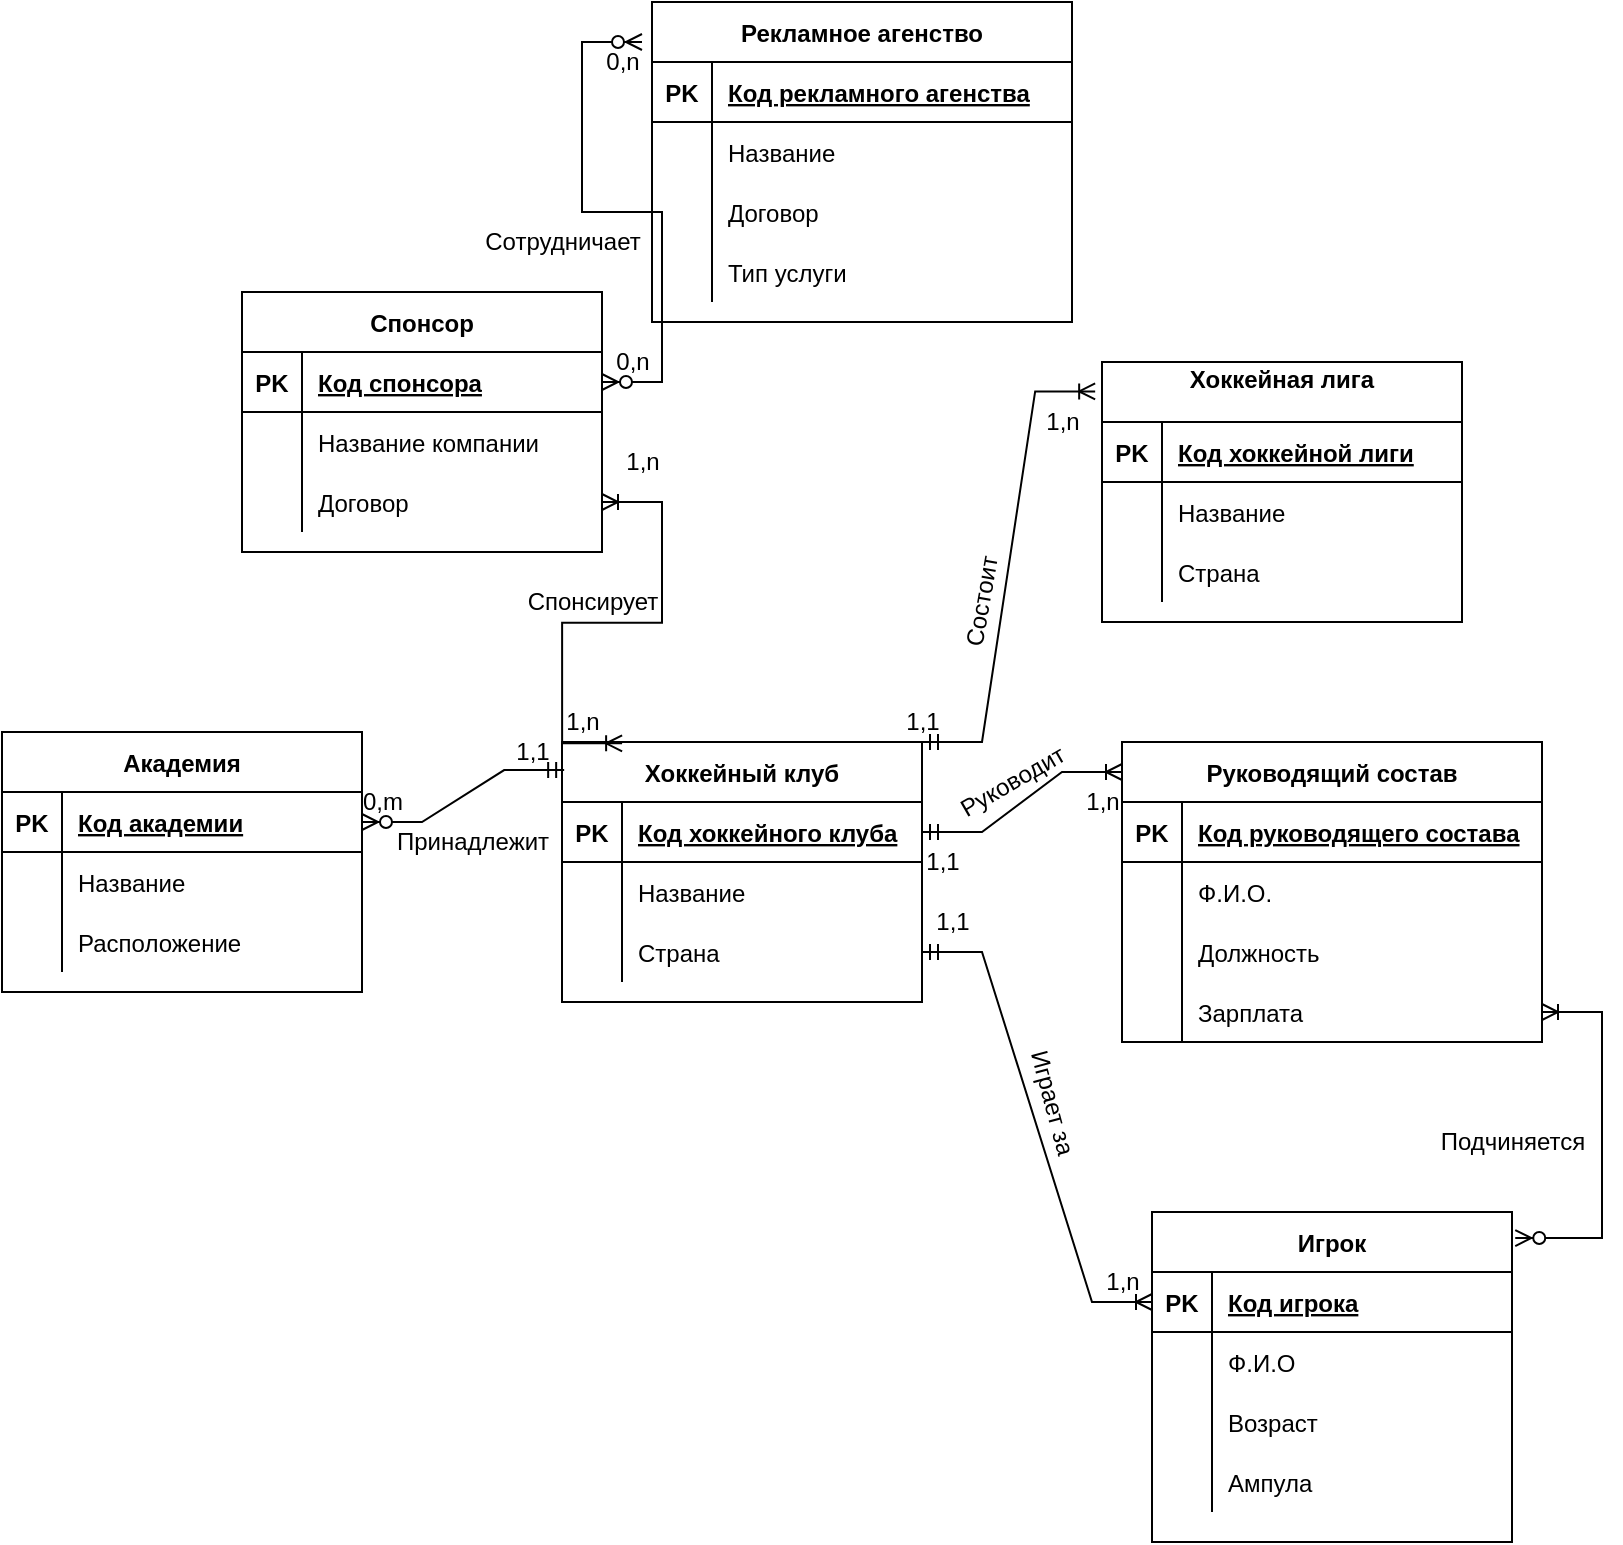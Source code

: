 <mxfile version="15.8.6" type="github">
  <diagram id="R2lEEEUBdFMjLlhIrx00" name="Page-1">
    <mxGraphModel dx="769" dy="1511" grid="1" gridSize="10" guides="1" tooltips="1" connect="1" arrows="1" fold="1" page="1" pageScale="1" pageWidth="850" pageHeight="1100" math="0" shadow="0" extFonts="Permanent Marker^https://fonts.googleapis.com/css?family=Permanent+Marker">
      <root>
        <mxCell id="0" />
        <mxCell id="1" parent="0" />
        <mxCell id="8JqUZd0nrEBMkgDKXzYy-49" style="edgeStyle=entityRelationEdgeStyle;rounded=0;orthogonalLoop=1;jettySize=auto;html=1;exitX=1;exitY=0;exitDx=0;exitDy=0;entryX=-0.019;entryY=0.113;entryDx=0;entryDy=0;entryPerimeter=0;fontSize=12;startArrow=ERmandOne;endArrow=ERoneToMany;metaEdit=1;" edge="1" parent="1" source="8JqUZd0nrEBMkgDKXzYy-16" target="8JqUZd0nrEBMkgDKXzYy-30">
          <mxGeometry relative="1" as="geometry" />
        </mxCell>
        <object label="Хоккейный клуб" вапвап="ывафыва" id="8JqUZd0nrEBMkgDKXzYy-16">
          <mxCell style="shape=table;startSize=30;container=1;collapsible=1;childLayout=tableLayout;fixedRows=1;rowLines=0;fontStyle=1;align=center;resizeLast=1;" vertex="1" parent="1">
            <mxGeometry x="1110" y="-160" width="180" height="130" as="geometry" />
          </mxCell>
        </object>
        <mxCell id="8JqUZd0nrEBMkgDKXzYy-17" value="" style="shape=partialRectangle;collapsible=0;dropTarget=0;pointerEvents=0;fillColor=none;top=0;left=0;bottom=1;right=0;points=[[0,0.5],[1,0.5]];portConstraint=eastwest;" vertex="1" parent="8JqUZd0nrEBMkgDKXzYy-16">
          <mxGeometry y="30" width="180" height="30" as="geometry" />
        </mxCell>
        <mxCell id="8JqUZd0nrEBMkgDKXzYy-18" value="PK" style="shape=partialRectangle;connectable=0;fillColor=none;top=0;left=0;bottom=0;right=0;fontStyle=1;overflow=hidden;" vertex="1" parent="8JqUZd0nrEBMkgDKXzYy-17">
          <mxGeometry width="30" height="30" as="geometry">
            <mxRectangle width="30" height="30" as="alternateBounds" />
          </mxGeometry>
        </mxCell>
        <mxCell id="8JqUZd0nrEBMkgDKXzYy-19" value="Код хоккейного клуба" style="shape=partialRectangle;connectable=0;fillColor=none;top=0;left=0;bottom=0;right=0;align=left;spacingLeft=6;fontStyle=5;overflow=hidden;" vertex="1" parent="8JqUZd0nrEBMkgDKXzYy-17">
          <mxGeometry x="30" width="150" height="30" as="geometry">
            <mxRectangle width="150" height="30" as="alternateBounds" />
          </mxGeometry>
        </mxCell>
        <mxCell id="8JqUZd0nrEBMkgDKXzYy-20" value="" style="shape=partialRectangle;collapsible=0;dropTarget=0;pointerEvents=0;fillColor=none;top=0;left=0;bottom=0;right=0;points=[[0,0.5],[1,0.5]];portConstraint=eastwest;" vertex="1" parent="8JqUZd0nrEBMkgDKXzYy-16">
          <mxGeometry y="60" width="180" height="30" as="geometry" />
        </mxCell>
        <mxCell id="8JqUZd0nrEBMkgDKXzYy-21" value="" style="shape=partialRectangle;connectable=0;fillColor=none;top=0;left=0;bottom=0;right=0;editable=1;overflow=hidden;" vertex="1" parent="8JqUZd0nrEBMkgDKXzYy-20">
          <mxGeometry width="30" height="30" as="geometry">
            <mxRectangle width="30" height="30" as="alternateBounds" />
          </mxGeometry>
        </mxCell>
        <mxCell id="8JqUZd0nrEBMkgDKXzYy-22" value="Название" style="shape=partialRectangle;connectable=0;fillColor=none;top=0;left=0;bottom=0;right=0;align=left;spacingLeft=6;overflow=hidden;" vertex="1" parent="8JqUZd0nrEBMkgDKXzYy-20">
          <mxGeometry x="30" width="150" height="30" as="geometry">
            <mxRectangle width="150" height="30" as="alternateBounds" />
          </mxGeometry>
        </mxCell>
        <mxCell id="8JqUZd0nrEBMkgDKXzYy-23" value="" style="shape=partialRectangle;collapsible=0;dropTarget=0;pointerEvents=0;fillColor=none;top=0;left=0;bottom=0;right=0;points=[[0,0.5],[1,0.5]];portConstraint=eastwest;" vertex="1" parent="8JqUZd0nrEBMkgDKXzYy-16">
          <mxGeometry y="90" width="180" height="30" as="geometry" />
        </mxCell>
        <mxCell id="8JqUZd0nrEBMkgDKXzYy-24" value="" style="shape=partialRectangle;connectable=0;fillColor=none;top=0;left=0;bottom=0;right=0;editable=1;overflow=hidden;" vertex="1" parent="8JqUZd0nrEBMkgDKXzYy-23">
          <mxGeometry width="30" height="30" as="geometry">
            <mxRectangle width="30" height="30" as="alternateBounds" />
          </mxGeometry>
        </mxCell>
        <mxCell id="8JqUZd0nrEBMkgDKXzYy-25" value="Страна" style="shape=partialRectangle;connectable=0;fillColor=none;top=0;left=0;bottom=0;right=0;align=left;spacingLeft=6;overflow=hidden;" vertex="1" parent="8JqUZd0nrEBMkgDKXzYy-23">
          <mxGeometry x="30" width="150" height="30" as="geometry">
            <mxRectangle width="150" height="30" as="alternateBounds" />
          </mxGeometry>
        </mxCell>
        <mxCell id="8JqUZd0nrEBMkgDKXzYy-30" value="Хоккейная лига&#xa;" style="shape=table;startSize=30;container=1;collapsible=1;childLayout=tableLayout;fixedRows=1;rowLines=0;fontStyle=1;align=center;resizeLast=1;" vertex="1" parent="1">
          <mxGeometry x="1380" y="-350" width="180" height="130" as="geometry" />
        </mxCell>
        <mxCell id="8JqUZd0nrEBMkgDKXzYy-31" value="" style="shape=partialRectangle;collapsible=0;dropTarget=0;pointerEvents=0;fillColor=none;top=0;left=0;bottom=1;right=0;points=[[0,0.5],[1,0.5]];portConstraint=eastwest;" vertex="1" parent="8JqUZd0nrEBMkgDKXzYy-30">
          <mxGeometry y="30" width="180" height="30" as="geometry" />
        </mxCell>
        <mxCell id="8JqUZd0nrEBMkgDKXzYy-32" value="PK" style="shape=partialRectangle;connectable=0;fillColor=none;top=0;left=0;bottom=0;right=0;fontStyle=1;overflow=hidden;" vertex="1" parent="8JqUZd0nrEBMkgDKXzYy-31">
          <mxGeometry width="30" height="30" as="geometry">
            <mxRectangle width="30" height="30" as="alternateBounds" />
          </mxGeometry>
        </mxCell>
        <mxCell id="8JqUZd0nrEBMkgDKXzYy-33" value="Код хоккейной лиги" style="shape=partialRectangle;connectable=0;fillColor=none;top=0;left=0;bottom=0;right=0;align=left;spacingLeft=6;fontStyle=5;overflow=hidden;" vertex="1" parent="8JqUZd0nrEBMkgDKXzYy-31">
          <mxGeometry x="30" width="150" height="30" as="geometry">
            <mxRectangle width="150" height="30" as="alternateBounds" />
          </mxGeometry>
        </mxCell>
        <mxCell id="8JqUZd0nrEBMkgDKXzYy-34" value="" style="shape=partialRectangle;collapsible=0;dropTarget=0;pointerEvents=0;fillColor=none;top=0;left=0;bottom=0;right=0;points=[[0,0.5],[1,0.5]];portConstraint=eastwest;" vertex="1" parent="8JqUZd0nrEBMkgDKXzYy-30">
          <mxGeometry y="60" width="180" height="30" as="geometry" />
        </mxCell>
        <mxCell id="8JqUZd0nrEBMkgDKXzYy-35" value="" style="shape=partialRectangle;connectable=0;fillColor=none;top=0;left=0;bottom=0;right=0;editable=1;overflow=hidden;" vertex="1" parent="8JqUZd0nrEBMkgDKXzYy-34">
          <mxGeometry width="30" height="30" as="geometry">
            <mxRectangle width="30" height="30" as="alternateBounds" />
          </mxGeometry>
        </mxCell>
        <mxCell id="8JqUZd0nrEBMkgDKXzYy-36" value="Название" style="shape=partialRectangle;connectable=0;fillColor=none;top=0;left=0;bottom=0;right=0;align=left;spacingLeft=6;overflow=hidden;" vertex="1" parent="8JqUZd0nrEBMkgDKXzYy-34">
          <mxGeometry x="30" width="150" height="30" as="geometry">
            <mxRectangle width="150" height="30" as="alternateBounds" />
          </mxGeometry>
        </mxCell>
        <mxCell id="8JqUZd0nrEBMkgDKXzYy-37" value="" style="shape=partialRectangle;collapsible=0;dropTarget=0;pointerEvents=0;fillColor=none;top=0;left=0;bottom=0;right=0;points=[[0,0.5],[1,0.5]];portConstraint=eastwest;" vertex="1" parent="8JqUZd0nrEBMkgDKXzYy-30">
          <mxGeometry y="90" width="180" height="30" as="geometry" />
        </mxCell>
        <mxCell id="8JqUZd0nrEBMkgDKXzYy-38" value="" style="shape=partialRectangle;connectable=0;fillColor=none;top=0;left=0;bottom=0;right=0;editable=1;overflow=hidden;" vertex="1" parent="8JqUZd0nrEBMkgDKXzYy-37">
          <mxGeometry width="30" height="30" as="geometry">
            <mxRectangle width="30" height="30" as="alternateBounds" />
          </mxGeometry>
        </mxCell>
        <mxCell id="8JqUZd0nrEBMkgDKXzYy-39" value="Страна" style="shape=partialRectangle;connectable=0;fillColor=none;top=0;left=0;bottom=0;right=0;align=left;spacingLeft=6;overflow=hidden;" vertex="1" parent="8JqUZd0nrEBMkgDKXzYy-37">
          <mxGeometry x="30" width="150" height="30" as="geometry">
            <mxRectangle width="150" height="30" as="alternateBounds" />
          </mxGeometry>
        </mxCell>
        <mxCell id="8JqUZd0nrEBMkgDKXzYy-53" value="1,n" style="text;html=1;align=center;verticalAlign=middle;resizable=0;points=[];autosize=1;strokeColor=none;fillColor=none;fontSize=12;" vertex="1" parent="1">
          <mxGeometry x="1345" y="-330" width="30" height="20" as="geometry" />
        </mxCell>
        <mxCell id="8JqUZd0nrEBMkgDKXzYy-54" value="1,1" style="text;html=1;align=center;verticalAlign=middle;resizable=0;points=[];autosize=1;strokeColor=none;fillColor=none;fontSize=12;" vertex="1" parent="1">
          <mxGeometry x="1275" y="-180" width="30" height="20" as="geometry" />
        </mxCell>
        <mxCell id="8JqUZd0nrEBMkgDKXzYy-59" value="Состоит" style="text;html=1;align=center;verticalAlign=middle;resizable=0;points=[];autosize=1;strokeColor=none;fillColor=none;fontSize=12;rotation=-80;" vertex="1" parent="1">
          <mxGeometry x="1290" y="-240" width="60" height="20" as="geometry" />
        </mxCell>
        <mxCell id="8JqUZd0nrEBMkgDKXzYy-60" value="Руководящий состав" style="shape=table;startSize=30;container=1;collapsible=1;childLayout=tableLayout;fixedRows=1;rowLines=0;fontStyle=1;align=center;resizeLast=1;fontSize=12;" vertex="1" parent="1">
          <mxGeometry x="1390" y="-160" width="210" height="150" as="geometry" />
        </mxCell>
        <mxCell id="8JqUZd0nrEBMkgDKXzYy-61" value="" style="shape=partialRectangle;collapsible=0;dropTarget=0;pointerEvents=0;fillColor=none;top=0;left=0;bottom=1;right=0;points=[[0,0.5],[1,0.5]];portConstraint=eastwest;fontSize=12;" vertex="1" parent="8JqUZd0nrEBMkgDKXzYy-60">
          <mxGeometry y="30" width="210" height="30" as="geometry" />
        </mxCell>
        <mxCell id="8JqUZd0nrEBMkgDKXzYy-62" value="PK" style="shape=partialRectangle;connectable=0;fillColor=none;top=0;left=0;bottom=0;right=0;fontStyle=1;overflow=hidden;fontSize=12;" vertex="1" parent="8JqUZd0nrEBMkgDKXzYy-61">
          <mxGeometry width="30" height="30" as="geometry">
            <mxRectangle width="30" height="30" as="alternateBounds" />
          </mxGeometry>
        </mxCell>
        <mxCell id="8JqUZd0nrEBMkgDKXzYy-63" value="Код руководящего состава" style="shape=partialRectangle;connectable=0;fillColor=none;top=0;left=0;bottom=0;right=0;align=left;spacingLeft=6;fontStyle=5;overflow=hidden;fontSize=12;" vertex="1" parent="8JqUZd0nrEBMkgDKXzYy-61">
          <mxGeometry x="30" width="180" height="30" as="geometry">
            <mxRectangle width="180" height="30" as="alternateBounds" />
          </mxGeometry>
        </mxCell>
        <mxCell id="8JqUZd0nrEBMkgDKXzYy-64" value="" style="shape=partialRectangle;collapsible=0;dropTarget=0;pointerEvents=0;fillColor=none;top=0;left=0;bottom=0;right=0;points=[[0,0.5],[1,0.5]];portConstraint=eastwest;fontSize=12;" vertex="1" parent="8JqUZd0nrEBMkgDKXzYy-60">
          <mxGeometry y="60" width="210" height="30" as="geometry" />
        </mxCell>
        <mxCell id="8JqUZd0nrEBMkgDKXzYy-65" value="" style="shape=partialRectangle;connectable=0;fillColor=none;top=0;left=0;bottom=0;right=0;editable=1;overflow=hidden;fontSize=12;" vertex="1" parent="8JqUZd0nrEBMkgDKXzYy-64">
          <mxGeometry width="30" height="30" as="geometry">
            <mxRectangle width="30" height="30" as="alternateBounds" />
          </mxGeometry>
        </mxCell>
        <mxCell id="8JqUZd0nrEBMkgDKXzYy-66" value="Ф.И.О." style="shape=partialRectangle;connectable=0;fillColor=none;top=0;left=0;bottom=0;right=0;align=left;spacingLeft=6;overflow=hidden;fontSize=12;" vertex="1" parent="8JqUZd0nrEBMkgDKXzYy-64">
          <mxGeometry x="30" width="180" height="30" as="geometry">
            <mxRectangle width="180" height="30" as="alternateBounds" />
          </mxGeometry>
        </mxCell>
        <mxCell id="8JqUZd0nrEBMkgDKXzYy-67" value="" style="shape=partialRectangle;collapsible=0;dropTarget=0;pointerEvents=0;fillColor=none;top=0;left=0;bottom=0;right=0;points=[[0,0.5],[1,0.5]];portConstraint=eastwest;fontSize=12;" vertex="1" parent="8JqUZd0nrEBMkgDKXzYy-60">
          <mxGeometry y="90" width="210" height="30" as="geometry" />
        </mxCell>
        <mxCell id="8JqUZd0nrEBMkgDKXzYy-68" value="" style="shape=partialRectangle;connectable=0;fillColor=none;top=0;left=0;bottom=0;right=0;editable=1;overflow=hidden;fontSize=12;" vertex="1" parent="8JqUZd0nrEBMkgDKXzYy-67">
          <mxGeometry width="30" height="30" as="geometry">
            <mxRectangle width="30" height="30" as="alternateBounds" />
          </mxGeometry>
        </mxCell>
        <mxCell id="8JqUZd0nrEBMkgDKXzYy-69" value="Должность" style="shape=partialRectangle;connectable=0;fillColor=none;top=0;left=0;bottom=0;right=0;align=left;spacingLeft=6;overflow=hidden;fontSize=12;" vertex="1" parent="8JqUZd0nrEBMkgDKXzYy-67">
          <mxGeometry x="30" width="180" height="30" as="geometry">
            <mxRectangle width="180" height="30" as="alternateBounds" />
          </mxGeometry>
        </mxCell>
        <mxCell id="8JqUZd0nrEBMkgDKXzYy-70" value="" style="shape=partialRectangle;collapsible=0;dropTarget=0;pointerEvents=0;fillColor=none;top=0;left=0;bottom=0;right=0;points=[[0,0.5],[1,0.5]];portConstraint=eastwest;fontSize=12;" vertex="1" parent="8JqUZd0nrEBMkgDKXzYy-60">
          <mxGeometry y="120" width="210" height="30" as="geometry" />
        </mxCell>
        <mxCell id="8JqUZd0nrEBMkgDKXzYy-71" value="" style="shape=partialRectangle;connectable=0;fillColor=none;top=0;left=0;bottom=0;right=0;editable=1;overflow=hidden;fontSize=12;" vertex="1" parent="8JqUZd0nrEBMkgDKXzYy-70">
          <mxGeometry width="30" height="30" as="geometry">
            <mxRectangle width="30" height="30" as="alternateBounds" />
          </mxGeometry>
        </mxCell>
        <mxCell id="8JqUZd0nrEBMkgDKXzYy-72" value="Зарплата" style="shape=partialRectangle;connectable=0;fillColor=none;top=0;left=0;bottom=0;right=0;align=left;spacingLeft=6;overflow=hidden;fontSize=12;" vertex="1" parent="8JqUZd0nrEBMkgDKXzYy-70">
          <mxGeometry x="30" width="180" height="30" as="geometry">
            <mxRectangle width="180" height="30" as="alternateBounds" />
          </mxGeometry>
        </mxCell>
        <mxCell id="8JqUZd0nrEBMkgDKXzYy-74" value="Руководит" style="text;html=1;align=center;verticalAlign=middle;resizable=0;points=[];autosize=1;strokeColor=none;fillColor=none;fontSize=12;rotation=-30;" vertex="1" parent="1">
          <mxGeometry x="1300" y="-150" width="70" height="20" as="geometry" />
        </mxCell>
        <mxCell id="8JqUZd0nrEBMkgDKXzYy-76" value="Игрок" style="shape=table;startSize=30;container=1;collapsible=1;childLayout=tableLayout;fixedRows=1;rowLines=0;fontStyle=1;align=center;resizeLast=1;fontSize=12;" vertex="1" parent="1">
          <mxGeometry x="1405" y="75" width="180" height="165" as="geometry" />
        </mxCell>
        <mxCell id="8JqUZd0nrEBMkgDKXzYy-77" value="" style="shape=partialRectangle;collapsible=0;dropTarget=0;pointerEvents=0;fillColor=none;top=0;left=0;bottom=1;right=0;points=[[0,0.5],[1,0.5]];portConstraint=eastwest;fontSize=12;" vertex="1" parent="8JqUZd0nrEBMkgDKXzYy-76">
          <mxGeometry y="30" width="180" height="30" as="geometry" />
        </mxCell>
        <mxCell id="8JqUZd0nrEBMkgDKXzYy-78" value="PK" style="shape=partialRectangle;connectable=0;fillColor=none;top=0;left=0;bottom=0;right=0;fontStyle=1;overflow=hidden;fontSize=12;" vertex="1" parent="8JqUZd0nrEBMkgDKXzYy-77">
          <mxGeometry width="30" height="30" as="geometry">
            <mxRectangle width="30" height="30" as="alternateBounds" />
          </mxGeometry>
        </mxCell>
        <mxCell id="8JqUZd0nrEBMkgDKXzYy-79" value="Код игрока" style="shape=partialRectangle;connectable=0;fillColor=none;top=0;left=0;bottom=0;right=0;align=left;spacingLeft=6;fontStyle=5;overflow=hidden;fontSize=12;" vertex="1" parent="8JqUZd0nrEBMkgDKXzYy-77">
          <mxGeometry x="30" width="150" height="30" as="geometry">
            <mxRectangle width="150" height="30" as="alternateBounds" />
          </mxGeometry>
        </mxCell>
        <mxCell id="8JqUZd0nrEBMkgDKXzYy-80" value="" style="shape=partialRectangle;collapsible=0;dropTarget=0;pointerEvents=0;fillColor=none;top=0;left=0;bottom=0;right=0;points=[[0,0.5],[1,0.5]];portConstraint=eastwest;fontSize=12;" vertex="1" parent="8JqUZd0nrEBMkgDKXzYy-76">
          <mxGeometry y="60" width="180" height="30" as="geometry" />
        </mxCell>
        <mxCell id="8JqUZd0nrEBMkgDKXzYy-81" value="" style="shape=partialRectangle;connectable=0;fillColor=none;top=0;left=0;bottom=0;right=0;editable=1;overflow=hidden;fontSize=12;" vertex="1" parent="8JqUZd0nrEBMkgDKXzYy-80">
          <mxGeometry width="30" height="30" as="geometry">
            <mxRectangle width="30" height="30" as="alternateBounds" />
          </mxGeometry>
        </mxCell>
        <mxCell id="8JqUZd0nrEBMkgDKXzYy-82" value="Ф.И.О" style="shape=partialRectangle;connectable=0;fillColor=none;top=0;left=0;bottom=0;right=0;align=left;spacingLeft=6;overflow=hidden;fontSize=12;" vertex="1" parent="8JqUZd0nrEBMkgDKXzYy-80">
          <mxGeometry x="30" width="150" height="30" as="geometry">
            <mxRectangle width="150" height="30" as="alternateBounds" />
          </mxGeometry>
        </mxCell>
        <mxCell id="8JqUZd0nrEBMkgDKXzYy-83" value="" style="shape=partialRectangle;collapsible=0;dropTarget=0;pointerEvents=0;fillColor=none;top=0;left=0;bottom=0;right=0;points=[[0,0.5],[1,0.5]];portConstraint=eastwest;fontSize=12;" vertex="1" parent="8JqUZd0nrEBMkgDKXzYy-76">
          <mxGeometry y="90" width="180" height="30" as="geometry" />
        </mxCell>
        <mxCell id="8JqUZd0nrEBMkgDKXzYy-84" value="" style="shape=partialRectangle;connectable=0;fillColor=none;top=0;left=0;bottom=0;right=0;editable=1;overflow=hidden;fontSize=12;" vertex="1" parent="8JqUZd0nrEBMkgDKXzYy-83">
          <mxGeometry width="30" height="30" as="geometry">
            <mxRectangle width="30" height="30" as="alternateBounds" />
          </mxGeometry>
        </mxCell>
        <mxCell id="8JqUZd0nrEBMkgDKXzYy-85" value="Возраст" style="shape=partialRectangle;connectable=0;fillColor=none;top=0;left=0;bottom=0;right=0;align=left;spacingLeft=6;overflow=hidden;fontSize=12;" vertex="1" parent="8JqUZd0nrEBMkgDKXzYy-83">
          <mxGeometry x="30" width="150" height="30" as="geometry">
            <mxRectangle width="150" height="30" as="alternateBounds" />
          </mxGeometry>
        </mxCell>
        <mxCell id="8JqUZd0nrEBMkgDKXzYy-86" value="" style="shape=partialRectangle;collapsible=0;dropTarget=0;pointerEvents=0;fillColor=none;top=0;left=0;bottom=0;right=0;points=[[0,0.5],[1,0.5]];portConstraint=eastwest;fontSize=12;" vertex="1" parent="8JqUZd0nrEBMkgDKXzYy-76">
          <mxGeometry y="120" width="180" height="30" as="geometry" />
        </mxCell>
        <mxCell id="8JqUZd0nrEBMkgDKXzYy-87" value="" style="shape=partialRectangle;connectable=0;fillColor=none;top=0;left=0;bottom=0;right=0;editable=1;overflow=hidden;fontSize=12;" vertex="1" parent="8JqUZd0nrEBMkgDKXzYy-86">
          <mxGeometry width="30" height="30" as="geometry">
            <mxRectangle width="30" height="30" as="alternateBounds" />
          </mxGeometry>
        </mxCell>
        <mxCell id="8JqUZd0nrEBMkgDKXzYy-88" value="Ампула" style="shape=partialRectangle;connectable=0;fillColor=none;top=0;left=0;bottom=0;right=0;align=left;spacingLeft=6;overflow=hidden;fontSize=12;" vertex="1" parent="8JqUZd0nrEBMkgDKXzYy-86">
          <mxGeometry x="30" width="150" height="30" as="geometry">
            <mxRectangle width="150" height="30" as="alternateBounds" />
          </mxGeometry>
        </mxCell>
        <mxCell id="8JqUZd0nrEBMkgDKXzYy-90" value="" style="edgeStyle=entityRelationEdgeStyle;fontSize=12;html=1;endArrow=ERoneToMany;startArrow=ERzeroToMany;rounded=0;exitX=1.009;exitY=0.079;exitDx=0;exitDy=0;exitPerimeter=0;" edge="1" parent="1" source="8JqUZd0nrEBMkgDKXzYy-76" target="8JqUZd0nrEBMkgDKXzYy-70">
          <mxGeometry width="100" height="100" relative="1" as="geometry">
            <mxPoint x="1280" y="130" as="sourcePoint" />
            <mxPoint x="1380" y="30" as="targetPoint" />
          </mxGeometry>
        </mxCell>
        <mxCell id="8JqUZd0nrEBMkgDKXzYy-92" value="" style="edgeStyle=entityRelationEdgeStyle;fontSize=12;html=1;endArrow=ERoneToMany;startArrow=ERmandOne;rounded=0;exitX=1;exitY=0.5;exitDx=0;exitDy=0;" edge="1" parent="1" source="8JqUZd0nrEBMkgDKXzYy-17">
          <mxGeometry width="100" height="100" relative="1" as="geometry">
            <mxPoint x="1290" y="-45" as="sourcePoint" />
            <mxPoint x="1390" y="-145" as="targetPoint" />
          </mxGeometry>
        </mxCell>
        <mxCell id="8JqUZd0nrEBMkgDKXzYy-93" value="" style="edgeStyle=entityRelationEdgeStyle;fontSize=12;html=1;endArrow=ERoneToMany;startArrow=ERmandOne;rounded=0;entryX=0;entryY=0.5;entryDx=0;entryDy=0;exitX=1;exitY=0.5;exitDx=0;exitDy=0;" edge="1" parent="1" source="8JqUZd0nrEBMkgDKXzYy-23" target="8JqUZd0nrEBMkgDKXzYy-77">
          <mxGeometry width="100" height="100" relative="1" as="geometry">
            <mxPoint x="1290" y="190" as="sourcePoint" />
            <mxPoint x="1390" y="90" as="targetPoint" />
          </mxGeometry>
        </mxCell>
        <mxCell id="8JqUZd0nrEBMkgDKXzYy-94" value="Играет за" style="text;html=1;align=center;verticalAlign=middle;resizable=0;points=[];autosize=1;strokeColor=none;fillColor=none;fontSize=12;rotation=75;" vertex="1" parent="1">
          <mxGeometry x="1320" y="10" width="70" height="20" as="geometry" />
        </mxCell>
        <mxCell id="8JqUZd0nrEBMkgDKXzYy-95" value="Подчиняется" style="text;html=1;align=center;verticalAlign=middle;resizable=0;points=[];autosize=1;strokeColor=none;fillColor=none;fontSize=12;rotation=0;" vertex="1" parent="1">
          <mxGeometry x="1540" y="30" width="90" height="20" as="geometry" />
        </mxCell>
        <mxCell id="8JqUZd0nrEBMkgDKXzYy-96" value="1,n" style="text;html=1;align=center;verticalAlign=middle;resizable=0;points=[];autosize=1;strokeColor=none;fillColor=none;fontSize=12;" vertex="1" parent="1">
          <mxGeometry x="1375" y="100" width="30" height="20" as="geometry" />
        </mxCell>
        <mxCell id="8JqUZd0nrEBMkgDKXzYy-97" value="1,1" style="text;html=1;align=center;verticalAlign=middle;resizable=0;points=[];autosize=1;strokeColor=none;fillColor=none;fontSize=12;" vertex="1" parent="1">
          <mxGeometry x="1290" y="-80" width="30" height="20" as="geometry" />
        </mxCell>
        <mxCell id="8JqUZd0nrEBMkgDKXzYy-98" value="1,1" style="text;html=1;align=center;verticalAlign=middle;resizable=0;points=[];autosize=1;strokeColor=none;fillColor=none;fontSize=12;" vertex="1" parent="1">
          <mxGeometry x="1285" y="-110" width="30" height="20" as="geometry" />
        </mxCell>
        <mxCell id="8JqUZd0nrEBMkgDKXzYy-99" value="1,n" style="text;html=1;align=center;verticalAlign=middle;resizable=0;points=[];autosize=1;strokeColor=none;fillColor=none;fontSize=12;" vertex="1" parent="1">
          <mxGeometry x="1365" y="-140" width="30" height="20" as="geometry" />
        </mxCell>
        <mxCell id="8JqUZd0nrEBMkgDKXzYy-100" value="Спонсор" style="shape=table;startSize=30;container=1;collapsible=1;childLayout=tableLayout;fixedRows=1;rowLines=0;fontStyle=1;align=center;resizeLast=1;fontSize=12;" vertex="1" parent="1">
          <mxGeometry x="950" y="-385" width="180" height="130" as="geometry" />
        </mxCell>
        <mxCell id="8JqUZd0nrEBMkgDKXzYy-101" value="" style="shape=partialRectangle;collapsible=0;dropTarget=0;pointerEvents=0;fillColor=none;top=0;left=0;bottom=1;right=0;points=[[0,0.5],[1,0.5]];portConstraint=eastwest;fontSize=12;" vertex="1" parent="8JqUZd0nrEBMkgDKXzYy-100">
          <mxGeometry y="30" width="180" height="30" as="geometry" />
        </mxCell>
        <mxCell id="8JqUZd0nrEBMkgDKXzYy-102" value="PK" style="shape=partialRectangle;connectable=0;fillColor=none;top=0;left=0;bottom=0;right=0;fontStyle=1;overflow=hidden;fontSize=12;" vertex="1" parent="8JqUZd0nrEBMkgDKXzYy-101">
          <mxGeometry width="30" height="30" as="geometry">
            <mxRectangle width="30" height="30" as="alternateBounds" />
          </mxGeometry>
        </mxCell>
        <mxCell id="8JqUZd0nrEBMkgDKXzYy-103" value="Код спонсора" style="shape=partialRectangle;connectable=0;fillColor=none;top=0;left=0;bottom=0;right=0;align=left;spacingLeft=6;fontStyle=5;overflow=hidden;fontSize=12;" vertex="1" parent="8JqUZd0nrEBMkgDKXzYy-101">
          <mxGeometry x="30" width="150" height="30" as="geometry">
            <mxRectangle width="150" height="30" as="alternateBounds" />
          </mxGeometry>
        </mxCell>
        <mxCell id="8JqUZd0nrEBMkgDKXzYy-104" value="" style="shape=partialRectangle;collapsible=0;dropTarget=0;pointerEvents=0;fillColor=none;top=0;left=0;bottom=0;right=0;points=[[0,0.5],[1,0.5]];portConstraint=eastwest;fontSize=12;" vertex="1" parent="8JqUZd0nrEBMkgDKXzYy-100">
          <mxGeometry y="60" width="180" height="30" as="geometry" />
        </mxCell>
        <mxCell id="8JqUZd0nrEBMkgDKXzYy-105" value="" style="shape=partialRectangle;connectable=0;fillColor=none;top=0;left=0;bottom=0;right=0;editable=1;overflow=hidden;fontSize=12;" vertex="1" parent="8JqUZd0nrEBMkgDKXzYy-104">
          <mxGeometry width="30" height="30" as="geometry">
            <mxRectangle width="30" height="30" as="alternateBounds" />
          </mxGeometry>
        </mxCell>
        <mxCell id="8JqUZd0nrEBMkgDKXzYy-106" value="Название компании" style="shape=partialRectangle;connectable=0;fillColor=none;top=0;left=0;bottom=0;right=0;align=left;spacingLeft=6;overflow=hidden;fontSize=12;" vertex="1" parent="8JqUZd0nrEBMkgDKXzYy-104">
          <mxGeometry x="30" width="150" height="30" as="geometry">
            <mxRectangle width="150" height="30" as="alternateBounds" />
          </mxGeometry>
        </mxCell>
        <mxCell id="8JqUZd0nrEBMkgDKXzYy-107" value="" style="shape=partialRectangle;collapsible=0;dropTarget=0;pointerEvents=0;fillColor=none;top=0;left=0;bottom=0;right=0;points=[[0,0.5],[1,0.5]];portConstraint=eastwest;fontSize=12;" vertex="1" parent="8JqUZd0nrEBMkgDKXzYy-100">
          <mxGeometry y="90" width="180" height="30" as="geometry" />
        </mxCell>
        <mxCell id="8JqUZd0nrEBMkgDKXzYy-108" value="" style="shape=partialRectangle;connectable=0;fillColor=none;top=0;left=0;bottom=0;right=0;editable=1;overflow=hidden;fontSize=12;" vertex="1" parent="8JqUZd0nrEBMkgDKXzYy-107">
          <mxGeometry width="30" height="30" as="geometry">
            <mxRectangle width="30" height="30" as="alternateBounds" />
          </mxGeometry>
        </mxCell>
        <mxCell id="8JqUZd0nrEBMkgDKXzYy-109" value="Договор" style="shape=partialRectangle;connectable=0;fillColor=none;top=0;left=0;bottom=0;right=0;align=left;spacingLeft=6;overflow=hidden;fontSize=12;" vertex="1" parent="8JqUZd0nrEBMkgDKXzYy-107">
          <mxGeometry x="30" width="150" height="30" as="geometry">
            <mxRectangle width="150" height="30" as="alternateBounds" />
          </mxGeometry>
        </mxCell>
        <mxCell id="8JqUZd0nrEBMkgDKXzYy-114" value="1,n" style="text;html=1;align=center;verticalAlign=middle;resizable=0;points=[];autosize=1;strokeColor=none;fillColor=none;fontSize=12;" vertex="1" parent="1">
          <mxGeometry x="1105" y="-180" width="30" height="20" as="geometry" />
        </mxCell>
        <mxCell id="8JqUZd0nrEBMkgDKXzYy-115" value="1,n" style="text;html=1;align=center;verticalAlign=middle;resizable=0;points=[];autosize=1;strokeColor=none;fillColor=none;fontSize=12;" vertex="1" parent="1">
          <mxGeometry x="1135" y="-310" width="30" height="20" as="geometry" />
        </mxCell>
        <mxCell id="8JqUZd0nrEBMkgDKXzYy-116" value="Спонсирует" style="text;html=1;align=center;verticalAlign=middle;resizable=0;points=[];autosize=1;strokeColor=none;fillColor=none;fontSize=12;rotation=0;" vertex="1" parent="1">
          <mxGeometry x="1085" y="-240" width="80" height="20" as="geometry" />
        </mxCell>
        <mxCell id="8JqUZd0nrEBMkgDKXzYy-117" value="" style="edgeStyle=entityRelationEdgeStyle;fontSize=12;html=1;endArrow=ERoneToMany;startArrow=ERoneToMany;rounded=0;exitX=0.167;exitY=0.005;exitDx=0;exitDy=0;exitPerimeter=0;" edge="1" parent="1" source="8JqUZd0nrEBMkgDKXzYy-16" target="8JqUZd0nrEBMkgDKXzYy-107">
          <mxGeometry width="100" height="100" relative="1" as="geometry">
            <mxPoint x="1180" y="-170" as="sourcePoint" />
            <mxPoint x="1280" y="-270" as="targetPoint" />
          </mxGeometry>
        </mxCell>
        <mxCell id="8JqUZd0nrEBMkgDKXzYy-118" value="Академия" style="shape=table;startSize=30;container=1;collapsible=1;childLayout=tableLayout;fixedRows=1;rowLines=0;fontStyle=1;align=center;resizeLast=1;fontSize=12;" vertex="1" parent="1">
          <mxGeometry x="830" y="-165" width="180" height="130" as="geometry" />
        </mxCell>
        <mxCell id="8JqUZd0nrEBMkgDKXzYy-119" value="" style="shape=partialRectangle;collapsible=0;dropTarget=0;pointerEvents=0;fillColor=none;top=0;left=0;bottom=1;right=0;points=[[0,0.5],[1,0.5]];portConstraint=eastwest;fontSize=12;" vertex="1" parent="8JqUZd0nrEBMkgDKXzYy-118">
          <mxGeometry y="30" width="180" height="30" as="geometry" />
        </mxCell>
        <mxCell id="8JqUZd0nrEBMkgDKXzYy-120" value="PK" style="shape=partialRectangle;connectable=0;fillColor=none;top=0;left=0;bottom=0;right=0;fontStyle=1;overflow=hidden;fontSize=12;" vertex="1" parent="8JqUZd0nrEBMkgDKXzYy-119">
          <mxGeometry width="30" height="30" as="geometry">
            <mxRectangle width="30" height="30" as="alternateBounds" />
          </mxGeometry>
        </mxCell>
        <mxCell id="8JqUZd0nrEBMkgDKXzYy-121" value="Код академии" style="shape=partialRectangle;connectable=0;fillColor=none;top=0;left=0;bottom=0;right=0;align=left;spacingLeft=6;fontStyle=5;overflow=hidden;fontSize=12;" vertex="1" parent="8JqUZd0nrEBMkgDKXzYy-119">
          <mxGeometry x="30" width="150" height="30" as="geometry">
            <mxRectangle width="150" height="30" as="alternateBounds" />
          </mxGeometry>
        </mxCell>
        <mxCell id="8JqUZd0nrEBMkgDKXzYy-122" value="" style="shape=partialRectangle;collapsible=0;dropTarget=0;pointerEvents=0;fillColor=none;top=0;left=0;bottom=0;right=0;points=[[0,0.5],[1,0.5]];portConstraint=eastwest;fontSize=12;" vertex="1" parent="8JqUZd0nrEBMkgDKXzYy-118">
          <mxGeometry y="60" width="180" height="30" as="geometry" />
        </mxCell>
        <mxCell id="8JqUZd0nrEBMkgDKXzYy-123" value="" style="shape=partialRectangle;connectable=0;fillColor=none;top=0;left=0;bottom=0;right=0;editable=1;overflow=hidden;fontSize=12;" vertex="1" parent="8JqUZd0nrEBMkgDKXzYy-122">
          <mxGeometry width="30" height="30" as="geometry">
            <mxRectangle width="30" height="30" as="alternateBounds" />
          </mxGeometry>
        </mxCell>
        <mxCell id="8JqUZd0nrEBMkgDKXzYy-124" value="Название" style="shape=partialRectangle;connectable=0;fillColor=none;top=0;left=0;bottom=0;right=0;align=left;spacingLeft=6;overflow=hidden;fontSize=12;" vertex="1" parent="8JqUZd0nrEBMkgDKXzYy-122">
          <mxGeometry x="30" width="150" height="30" as="geometry">
            <mxRectangle width="150" height="30" as="alternateBounds" />
          </mxGeometry>
        </mxCell>
        <mxCell id="8JqUZd0nrEBMkgDKXzYy-125" value="" style="shape=partialRectangle;collapsible=0;dropTarget=0;pointerEvents=0;fillColor=none;top=0;left=0;bottom=0;right=0;points=[[0,0.5],[1,0.5]];portConstraint=eastwest;fontSize=12;" vertex="1" parent="8JqUZd0nrEBMkgDKXzYy-118">
          <mxGeometry y="90" width="180" height="30" as="geometry" />
        </mxCell>
        <mxCell id="8JqUZd0nrEBMkgDKXzYy-126" value="" style="shape=partialRectangle;connectable=0;fillColor=none;top=0;left=0;bottom=0;right=0;editable=1;overflow=hidden;fontSize=12;" vertex="1" parent="8JqUZd0nrEBMkgDKXzYy-125">
          <mxGeometry width="30" height="30" as="geometry">
            <mxRectangle width="30" height="30" as="alternateBounds" />
          </mxGeometry>
        </mxCell>
        <mxCell id="8JqUZd0nrEBMkgDKXzYy-127" value="Расположение" style="shape=partialRectangle;connectable=0;fillColor=none;top=0;left=0;bottom=0;right=0;align=left;spacingLeft=6;overflow=hidden;fontSize=12;" vertex="1" parent="8JqUZd0nrEBMkgDKXzYy-125">
          <mxGeometry x="30" width="150" height="30" as="geometry">
            <mxRectangle width="150" height="30" as="alternateBounds" />
          </mxGeometry>
        </mxCell>
        <mxCell id="8JqUZd0nrEBMkgDKXzYy-131" value="" style="edgeStyle=entityRelationEdgeStyle;fontSize=12;html=1;endArrow=ERzeroToMany;startArrow=ERmandOne;rounded=0;exitX=0.006;exitY=0.108;exitDx=0;exitDy=0;entryX=1;entryY=0.5;entryDx=0;entryDy=0;exitPerimeter=0;" edge="1" parent="1" source="8JqUZd0nrEBMkgDKXzYy-16" target="8JqUZd0nrEBMkgDKXzYy-119">
          <mxGeometry width="100" height="100" relative="1" as="geometry">
            <mxPoint x="1000" y="100" as="sourcePoint" />
            <mxPoint x="1090" as="targetPoint" />
          </mxGeometry>
        </mxCell>
        <mxCell id="8JqUZd0nrEBMkgDKXzYy-134" value="1,1" style="text;html=1;align=center;verticalAlign=middle;resizable=0;points=[];autosize=1;strokeColor=none;fillColor=none;fontSize=12;" vertex="1" parent="1">
          <mxGeometry x="1080" y="-165" width="30" height="20" as="geometry" />
        </mxCell>
        <mxCell id="8JqUZd0nrEBMkgDKXzYy-135" value="0,m" style="text;html=1;align=center;verticalAlign=middle;resizable=0;points=[];autosize=1;strokeColor=none;fillColor=none;fontSize=12;" vertex="1" parent="1">
          <mxGeometry x="1000" y="-140" width="40" height="20" as="geometry" />
        </mxCell>
        <mxCell id="8JqUZd0nrEBMkgDKXzYy-136" value="Рекламное агенство" style="shape=table;startSize=30;container=1;collapsible=1;childLayout=tableLayout;fixedRows=1;rowLines=0;fontStyle=1;align=center;resizeLast=1;fontSize=12;fillColor=none;" vertex="1" parent="1">
          <mxGeometry x="1155" y="-530" width="210" height="160" as="geometry" />
        </mxCell>
        <mxCell id="8JqUZd0nrEBMkgDKXzYy-137" value="" style="shape=partialRectangle;collapsible=0;dropTarget=0;pointerEvents=0;fillColor=none;top=0;left=0;bottom=1;right=0;points=[[0,0.5],[1,0.5]];portConstraint=eastwest;fontSize=12;" vertex="1" parent="8JqUZd0nrEBMkgDKXzYy-136">
          <mxGeometry y="30" width="210" height="30" as="geometry" />
        </mxCell>
        <mxCell id="8JqUZd0nrEBMkgDKXzYy-138" value="PK" style="shape=partialRectangle;connectable=0;fillColor=none;top=0;left=0;bottom=0;right=0;fontStyle=1;overflow=hidden;fontSize=12;" vertex="1" parent="8JqUZd0nrEBMkgDKXzYy-137">
          <mxGeometry width="30" height="30" as="geometry">
            <mxRectangle width="30" height="30" as="alternateBounds" />
          </mxGeometry>
        </mxCell>
        <mxCell id="8JqUZd0nrEBMkgDKXzYy-139" value="Код рекламного агенства" style="shape=partialRectangle;connectable=0;fillColor=none;top=0;left=0;bottom=0;right=0;align=left;spacingLeft=6;fontStyle=5;overflow=hidden;fontSize=12;" vertex="1" parent="8JqUZd0nrEBMkgDKXzYy-137">
          <mxGeometry x="30" width="180" height="30" as="geometry">
            <mxRectangle width="180" height="30" as="alternateBounds" />
          </mxGeometry>
        </mxCell>
        <mxCell id="8JqUZd0nrEBMkgDKXzYy-140" value="" style="shape=partialRectangle;collapsible=0;dropTarget=0;pointerEvents=0;fillColor=none;top=0;left=0;bottom=0;right=0;points=[[0,0.5],[1,0.5]];portConstraint=eastwest;fontSize=12;" vertex="1" parent="8JqUZd0nrEBMkgDKXzYy-136">
          <mxGeometry y="60" width="210" height="30" as="geometry" />
        </mxCell>
        <mxCell id="8JqUZd0nrEBMkgDKXzYy-141" value="" style="shape=partialRectangle;connectable=0;fillColor=none;top=0;left=0;bottom=0;right=0;editable=1;overflow=hidden;fontSize=12;" vertex="1" parent="8JqUZd0nrEBMkgDKXzYy-140">
          <mxGeometry width="30" height="30" as="geometry">
            <mxRectangle width="30" height="30" as="alternateBounds" />
          </mxGeometry>
        </mxCell>
        <mxCell id="8JqUZd0nrEBMkgDKXzYy-142" value="Название" style="shape=partialRectangle;connectable=0;fillColor=none;top=0;left=0;bottom=0;right=0;align=left;spacingLeft=6;overflow=hidden;fontSize=12;labelBackgroundColor=default;" vertex="1" parent="8JqUZd0nrEBMkgDKXzYy-140">
          <mxGeometry x="30" width="180" height="30" as="geometry">
            <mxRectangle width="180" height="30" as="alternateBounds" />
          </mxGeometry>
        </mxCell>
        <mxCell id="8JqUZd0nrEBMkgDKXzYy-143" value="" style="shape=partialRectangle;collapsible=0;dropTarget=0;pointerEvents=0;fillColor=none;top=0;left=0;bottom=0;right=0;points=[[0,0.5],[1,0.5]];portConstraint=eastwest;fontSize=12;" vertex="1" parent="8JqUZd0nrEBMkgDKXzYy-136">
          <mxGeometry y="90" width="210" height="30" as="geometry" />
        </mxCell>
        <mxCell id="8JqUZd0nrEBMkgDKXzYy-144" value="" style="shape=partialRectangle;connectable=0;fillColor=none;top=0;left=0;bottom=0;right=0;editable=1;overflow=hidden;fontSize=12;" vertex="1" parent="8JqUZd0nrEBMkgDKXzYy-143">
          <mxGeometry width="30" height="30" as="geometry">
            <mxRectangle width="30" height="30" as="alternateBounds" />
          </mxGeometry>
        </mxCell>
        <mxCell id="8JqUZd0nrEBMkgDKXzYy-145" value="Договор" style="shape=partialRectangle;connectable=0;fillColor=none;top=0;left=0;bottom=0;right=0;align=left;spacingLeft=6;overflow=hidden;fontSize=12;labelBackgroundColor=default;labelBorderColor=none;" vertex="1" parent="8JqUZd0nrEBMkgDKXzYy-143">
          <mxGeometry x="30" width="180" height="30" as="geometry">
            <mxRectangle width="180" height="30" as="alternateBounds" />
          </mxGeometry>
        </mxCell>
        <mxCell id="8JqUZd0nrEBMkgDKXzYy-146" value="" style="shape=partialRectangle;collapsible=0;dropTarget=0;pointerEvents=0;fillColor=none;top=0;left=0;bottom=0;right=0;points=[[0,0.5],[1,0.5]];portConstraint=eastwest;fontSize=12;" vertex="1" parent="8JqUZd0nrEBMkgDKXzYy-136">
          <mxGeometry y="120" width="210" height="30" as="geometry" />
        </mxCell>
        <mxCell id="8JqUZd0nrEBMkgDKXzYy-147" value="" style="shape=partialRectangle;connectable=0;fillColor=none;top=0;left=0;bottom=0;right=0;editable=1;overflow=hidden;fontSize=12;" vertex="1" parent="8JqUZd0nrEBMkgDKXzYy-146">
          <mxGeometry width="30" height="30" as="geometry">
            <mxRectangle width="30" height="30" as="alternateBounds" />
          </mxGeometry>
        </mxCell>
        <mxCell id="8JqUZd0nrEBMkgDKXzYy-148" value="Тип услуги" style="shape=partialRectangle;connectable=0;fillColor=none;top=0;left=0;bottom=0;right=0;align=left;spacingLeft=6;overflow=hidden;fontSize=12;fontColor=default;labelBackgroundColor=default;labelBorderColor=none;" vertex="1" parent="8JqUZd0nrEBMkgDKXzYy-146">
          <mxGeometry x="30" width="180" height="30" as="geometry">
            <mxRectangle width="180" height="30" as="alternateBounds" />
          </mxGeometry>
        </mxCell>
        <mxCell id="8JqUZd0nrEBMkgDKXzYy-149" value="" style="edgeStyle=entityRelationEdgeStyle;fontSize=12;html=1;endArrow=ERzeroToMany;endFill=1;startArrow=ERzeroToMany;rounded=0;" edge="1" parent="1" source="8JqUZd0nrEBMkgDKXzYy-101">
          <mxGeometry width="100" height="100" relative="1" as="geometry">
            <mxPoint x="1005" y="-410" as="sourcePoint" />
            <mxPoint x="1150" y="-510" as="targetPoint" />
          </mxGeometry>
        </mxCell>
        <mxCell id="8JqUZd0nrEBMkgDKXzYy-150" value="0,n" style="text;html=1;align=center;verticalAlign=middle;resizable=0;points=[];autosize=1;strokeColor=none;fillColor=none;fontSize=12;" vertex="1" parent="1">
          <mxGeometry x="1130" y="-360" width="30" height="20" as="geometry" />
        </mxCell>
        <mxCell id="8JqUZd0nrEBMkgDKXzYy-151" value="0,n" style="text;html=1;align=center;verticalAlign=middle;resizable=0;points=[];autosize=1;strokeColor=none;fillColor=none;fontSize=12;" vertex="1" parent="1">
          <mxGeometry x="1125" y="-510" width="30" height="20" as="geometry" />
        </mxCell>
        <mxCell id="8JqUZd0nrEBMkgDKXzYy-152" value="Сотрудничает" style="text;html=1;align=center;verticalAlign=middle;resizable=0;points=[];autosize=1;strokeColor=none;fillColor=none;fontSize=12;" vertex="1" parent="1">
          <mxGeometry x="1065" y="-420" width="90" height="20" as="geometry" />
        </mxCell>
        <mxCell id="8JqUZd0nrEBMkgDKXzYy-153" value="Принадлежит" style="text;html=1;align=center;verticalAlign=middle;resizable=0;points=[];autosize=1;strokeColor=none;fillColor=none;fontSize=12;fontColor=default;" vertex="1" parent="1">
          <mxGeometry x="1020" y="-120" width="90" height="20" as="geometry" />
        </mxCell>
      </root>
    </mxGraphModel>
  </diagram>
</mxfile>
